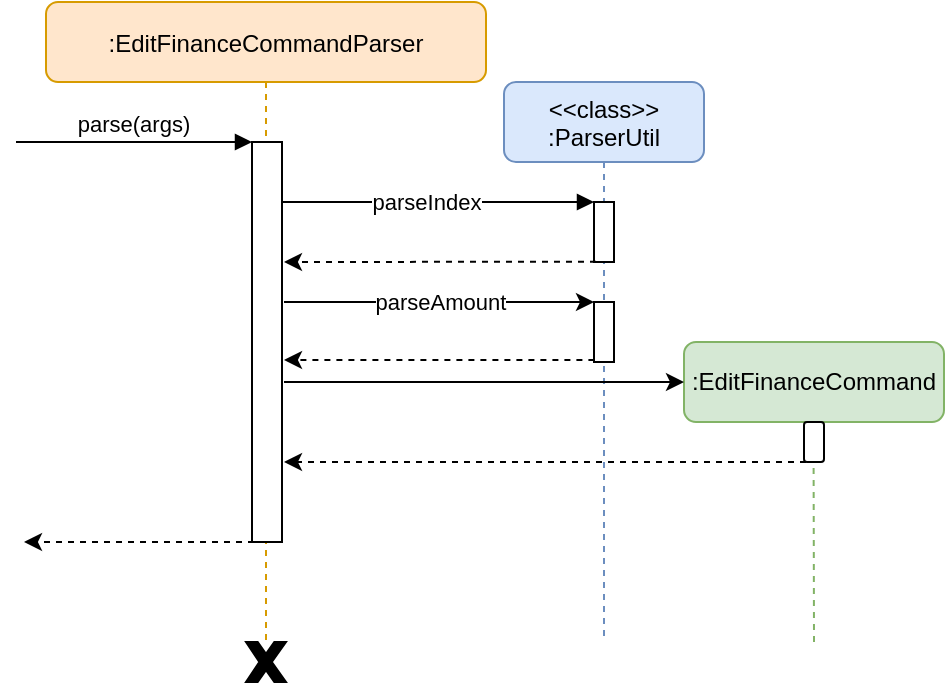<mxfile version="13.9.2" type="google"><diagram id="Nl_ecOWjdsMnvj26iyZS" name="Page-1"><mxGraphModel dx="852" dy="679" grid="1" gridSize="10" guides="1" tooltips="1" connect="1" arrows="1" fold="1" page="1" pageScale="1" pageWidth="850" pageHeight="1100" math="0" shadow="0"><root><mxCell id="0"/><mxCell id="1" parent="0"/><mxCell id="crLRfa_RlDYpeJBuyVRU-1" value=":EditFinanceCommandParser" style="shape=umlLifeline;perimeter=lifelinePerimeter;container=1;collapsible=0;recursiveResize=0;rounded=1;shadow=0;strokeWidth=1;fillColor=#ffe6cc;strokeColor=#d79b00;" vertex="1" parent="1"><mxGeometry x="71" y="80" width="220" height="320" as="geometry"/></mxCell><mxCell id="crLRfa_RlDYpeJBuyVRU-2" value="" style="points=[];perimeter=orthogonalPerimeter;rounded=0;shadow=0;strokeWidth=1;" vertex="1" parent="crLRfa_RlDYpeJBuyVRU-1"><mxGeometry x="103" y="70" width="15" height="200" as="geometry"/></mxCell><mxCell id="crLRfa_RlDYpeJBuyVRU-3" value="parse(args)" style="verticalAlign=bottom;startArrow=none;endArrow=block;startSize=8;shadow=0;strokeWidth=1;startFill=0;" edge="1" parent="crLRfa_RlDYpeJBuyVRU-1" target="crLRfa_RlDYpeJBuyVRU-2"><mxGeometry relative="1" as="geometry"><mxPoint x="-15" y="70" as="sourcePoint"/></mxGeometry></mxCell><mxCell id="crLRfa_RlDYpeJBuyVRU-4" value="&lt;&lt;class&gt;&gt;&#10;:ParserUtil" style="shape=umlLifeline;perimeter=lifelinePerimeter;container=1;collapsible=0;recursiveResize=0;rounded=1;shadow=0;strokeWidth=1;size=40;fillColor=#dae8fc;strokeColor=#6c8ebf;" vertex="1" parent="1"><mxGeometry x="300" y="120" width="100" height="280" as="geometry"/></mxCell><mxCell id="crLRfa_RlDYpeJBuyVRU-5" value="" style="points=[];perimeter=orthogonalPerimeter;rounded=0;shadow=0;strokeWidth=1;" vertex="1" parent="crLRfa_RlDYpeJBuyVRU-4"><mxGeometry x="45" y="60" width="10" height="30" as="geometry"/></mxCell><mxCell id="crLRfa_RlDYpeJBuyVRU-6" value="" style="points=[];perimeter=orthogonalPerimeter;rounded=0;shadow=0;strokeWidth=1;" vertex="1" parent="crLRfa_RlDYpeJBuyVRU-4"><mxGeometry x="45" y="110" width="10" height="30" as="geometry"/></mxCell><mxCell id="crLRfa_RlDYpeJBuyVRU-7" value="" style="verticalAlign=bottom;endArrow=block;shadow=0;strokeWidth=1;" edge="1" parent="1" source="crLRfa_RlDYpeJBuyVRU-2" target="crLRfa_RlDYpeJBuyVRU-5"><mxGeometry relative="1" as="geometry"><mxPoint x="275" y="160" as="sourcePoint"/><Array as="points"><mxPoint x="280" y="180"/></Array></mxGeometry></mxCell><mxCell id="crLRfa_RlDYpeJBuyVRU-8" value="parseIndex" style="edgeLabel;html=1;align=center;verticalAlign=middle;resizable=0;points=[];" vertex="1" connectable="0" parent="crLRfa_RlDYpeJBuyVRU-7"><mxGeometry x="0.161" y="-19" relative="1" as="geometry"><mxPoint x="-19" y="-19" as="offset"/></mxGeometry></mxCell><mxCell id="crLRfa_RlDYpeJBuyVRU-9" value="" style="endArrow=classic;html=1;dashed=1;exitX=0.1;exitY=0.995;exitDx=0;exitDy=0;exitPerimeter=0;" edge="1" parent="1" source="crLRfa_RlDYpeJBuyVRU-5"><mxGeometry width="50" height="50" relative="1" as="geometry"><mxPoint x="400" y="300" as="sourcePoint"/><mxPoint x="190" y="210" as="targetPoint"/></mxGeometry></mxCell><mxCell id="crLRfa_RlDYpeJBuyVRU-10" value="" style="endArrow=classic;html=1;" edge="1" parent="1" target="crLRfa_RlDYpeJBuyVRU-6"><mxGeometry width="50" height="50" relative="1" as="geometry"><mxPoint x="190" y="230" as="sourcePoint"/><mxPoint x="450" y="250" as="targetPoint"/><Array as="points"><mxPoint x="320" y="230"/></Array></mxGeometry></mxCell><mxCell id="crLRfa_RlDYpeJBuyVRU-11" value="parseAmount" style="edgeLabel;html=1;align=center;verticalAlign=middle;resizable=0;points=[];" vertex="1" connectable="0" parent="crLRfa_RlDYpeJBuyVRU-10"><mxGeometry x="0.677" y="-52" relative="1" as="geometry"><mxPoint x="-52" y="-52" as="offset"/></mxGeometry></mxCell><mxCell id="crLRfa_RlDYpeJBuyVRU-12" value="" style="endArrow=classic;html=1;exitX=0.02;exitY=0.967;exitDx=0;exitDy=0;exitPerimeter=0;dashed=1;" edge="1" parent="1" source="crLRfa_RlDYpeJBuyVRU-6"><mxGeometry width="50" height="50" relative="1" as="geometry"><mxPoint x="350" y="281" as="sourcePoint"/><mxPoint x="190" y="259" as="targetPoint"/></mxGeometry></mxCell><mxCell id="crLRfa_RlDYpeJBuyVRU-13" value=":EditFinanceCommand" style="rounded=1;whiteSpace=wrap;html=1;strokeColor=#82b366;fillColor=#d5e8d4;" vertex="1" parent="1"><mxGeometry x="390" y="250" width="130" height="40" as="geometry"/></mxCell><mxCell id="crLRfa_RlDYpeJBuyVRU-14" value="" style="html=1;points=[];perimeter=orthogonalPerimeter;rounded=1;strokeColor=#000000;gradientColor=none;" vertex="1" parent="1"><mxGeometry x="450" y="290" width="10" height="20" as="geometry"/></mxCell><mxCell id="crLRfa_RlDYpeJBuyVRU-15" value="" style="endArrow=classic;html=1;entryX=0;entryY=0.5;entryDx=0;entryDy=0;" edge="1" parent="1" target="crLRfa_RlDYpeJBuyVRU-13"><mxGeometry width="50" height="50" relative="1" as="geometry"><mxPoint x="190" y="270" as="sourcePoint"/><mxPoint x="399.8" y="270" as="targetPoint"/><Array as="points"><mxPoint x="374.8" y="270"/></Array></mxGeometry></mxCell><mxCell id="crLRfa_RlDYpeJBuyVRU-16" value="" style="endArrow=classic;html=1;dashed=1;" edge="1" parent="1"><mxGeometry width="50" height="50" relative="1" as="geometry"><mxPoint x="451" y="310" as="sourcePoint"/><mxPoint x="190" y="310" as="targetPoint"/></mxGeometry></mxCell><mxCell id="crLRfa_RlDYpeJBuyVRU-17" value="" style="endArrow=none;dashed=1;html=1;strokeColor=#82b366;entryX=0.48;entryY=1.01;entryDx=0;entryDy=0;entryPerimeter=0;fillColor=#d5e8d4;" edge="1" parent="1" target="crLRfa_RlDYpeJBuyVRU-14"><mxGeometry width="50" height="50" relative="1" as="geometry"><mxPoint x="455" y="400" as="sourcePoint"/><mxPoint x="450" y="250" as="targetPoint"/></mxGeometry></mxCell><mxCell id="crLRfa_RlDYpeJBuyVRU-18" value="" style="verticalLabelPosition=bottom;verticalAlign=top;html=1;shape=mxgraph.basic.x;rounded=1;strokeColor=#000000;gradientColor=none;fillColor=#000000;" vertex="1" parent="1"><mxGeometry x="171" y="400" width="20" height="20" as="geometry"/></mxCell><mxCell id="crLRfa_RlDYpeJBuyVRU-19" value="" style="endArrow=classic;html=1;dashed=1;" edge="1" parent="1"><mxGeometry width="50" height="50" relative="1" as="geometry"><mxPoint x="181" y="350" as="sourcePoint"/><mxPoint x="60" y="350" as="targetPoint"/></mxGeometry></mxCell></root></mxGraphModel></diagram></mxfile>
